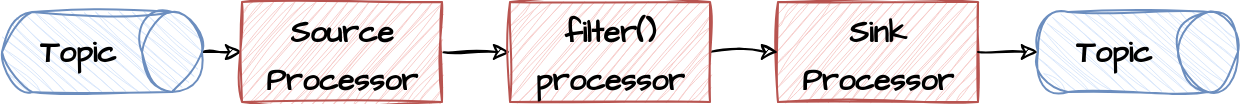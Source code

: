 <mxfile version="22.0.0" type="device">
  <diagram name="Page-1" id="ILFwwLQn4rlPoiTQhXq9">
    <mxGraphModel dx="1036" dy="606" grid="1" gridSize="10" guides="1" tooltips="1" connect="1" arrows="1" fold="1" page="1" pageScale="1" pageWidth="827" pageHeight="1169" math="0" shadow="0">
      <root>
        <mxCell id="0" />
        <mxCell id="1" parent="0" />
        <mxCell id="53R8YZ_QFolmdbLBiPOs-6" style="edgeStyle=orthogonalEdgeStyle;rounded=0;sketch=1;hachureGap=4;jiggle=2;curveFitting=1;orthogonalLoop=1;jettySize=auto;html=1;exitX=0.5;exitY=0;exitDx=0;exitDy=0;exitPerimeter=0;entryX=0;entryY=0.5;entryDx=0;entryDy=0;fontFamily=Architects Daughter;fontSource=https%3A%2F%2Ffonts.googleapis.com%2Fcss%3Ffamily%3DArchitects%2BDaughter;fontSize=16;" edge="1" parent="1" source="53R8YZ_QFolmdbLBiPOs-1" target="53R8YZ_QFolmdbLBiPOs-2">
          <mxGeometry relative="1" as="geometry" />
        </mxCell>
        <mxCell id="53R8YZ_QFolmdbLBiPOs-1" value="Topic" style="shape=cylinder3;whiteSpace=wrap;html=1;boundedLbl=1;backgroundOutline=1;size=15;sketch=1;hachureGap=4;jiggle=2;curveFitting=1;fontFamily=Architects Daughter;fontSource=https%3A%2F%2Ffonts.googleapis.com%2Fcss%3Ffamily%3DArchitects%2BDaughter;fontSize=15;rotation=90;horizontal=0;fontStyle=1;fillColor=#dae8fc;strokeColor=#6c8ebf;" vertex="1" parent="1">
          <mxGeometry x="140" y="250" width="40" height="100" as="geometry" />
        </mxCell>
        <mxCell id="53R8YZ_QFolmdbLBiPOs-10" style="edgeStyle=orthogonalEdgeStyle;rounded=0;sketch=1;hachureGap=4;jiggle=2;curveFitting=1;orthogonalLoop=1;jettySize=auto;html=1;exitX=1;exitY=0.5;exitDx=0;exitDy=0;entryX=0;entryY=0.5;entryDx=0;entryDy=0;fontFamily=Architects Daughter;fontSource=https%3A%2F%2Ffonts.googleapis.com%2Fcss%3Ffamily%3DArchitects%2BDaughter;fontSize=16;" edge="1" parent="1" source="53R8YZ_QFolmdbLBiPOs-2" target="53R8YZ_QFolmdbLBiPOs-9">
          <mxGeometry relative="1" as="geometry" />
        </mxCell>
        <mxCell id="53R8YZ_QFolmdbLBiPOs-2" value="&lt;b style=&quot;font-size: 15px;&quot;&gt;Source&lt;br&gt;Processor&lt;/b&gt;" style="rounded=0;whiteSpace=wrap;html=1;sketch=1;hachureGap=4;jiggle=2;curveFitting=1;fontFamily=Architects Daughter;fontSource=https%3A%2F%2Ffonts.googleapis.com%2Fcss%3Ffamily%3DArchitects%2BDaughter;fontSize=20;fillColor=#f8cecc;strokeColor=#b85450;" vertex="1" parent="1">
          <mxGeometry x="230" y="275" width="100" height="50" as="geometry" />
        </mxCell>
        <mxCell id="53R8YZ_QFolmdbLBiPOs-4" value="&lt;b style=&quot;font-size: 15px;&quot;&gt;Sink&lt;br&gt;Processor&lt;/b&gt;" style="rounded=0;whiteSpace=wrap;html=1;sketch=1;hachureGap=4;jiggle=2;curveFitting=1;fontFamily=Architects Daughter;fontSource=https%3A%2F%2Ffonts.googleapis.com%2Fcss%3Ffamily%3DArchitects%2BDaughter;fontSize=20;fillColor=#f8cecc;strokeColor=#b85450;" vertex="1" parent="1">
          <mxGeometry x="498" y="275" width="100" height="50" as="geometry" />
        </mxCell>
        <mxCell id="53R8YZ_QFolmdbLBiPOs-5" value="Topic" style="shape=cylinder3;whiteSpace=wrap;html=1;boundedLbl=1;backgroundOutline=1;size=15;sketch=1;hachureGap=4;jiggle=2;curveFitting=1;fontFamily=Architects Daughter;fontSource=https%3A%2F%2Ffonts.googleapis.com%2Fcss%3Ffamily%3DArchitects%2BDaughter;fontSize=15;rotation=90;horizontal=0;fontStyle=1;fillColor=#dae8fc;strokeColor=#6c8ebf;" vertex="1" parent="1">
          <mxGeometry x="658" y="250" width="40" height="100" as="geometry" />
        </mxCell>
        <mxCell id="53R8YZ_QFolmdbLBiPOs-8" style="edgeStyle=orthogonalEdgeStyle;rounded=0;sketch=1;hachureGap=4;jiggle=2;curveFitting=1;orthogonalLoop=1;jettySize=auto;html=1;exitX=1;exitY=0.5;exitDx=0;exitDy=0;entryX=0.5;entryY=1;entryDx=0;entryDy=0;entryPerimeter=0;fontFamily=Architects Daughter;fontSource=https%3A%2F%2Ffonts.googleapis.com%2Fcss%3Ffamily%3DArchitects%2BDaughter;fontSize=16;" edge="1" parent="1" source="53R8YZ_QFolmdbLBiPOs-4" target="53R8YZ_QFolmdbLBiPOs-5">
          <mxGeometry relative="1" as="geometry" />
        </mxCell>
        <mxCell id="53R8YZ_QFolmdbLBiPOs-11" style="edgeStyle=orthogonalEdgeStyle;rounded=0;sketch=1;hachureGap=4;jiggle=2;curveFitting=1;orthogonalLoop=1;jettySize=auto;html=1;exitX=1;exitY=0.5;exitDx=0;exitDy=0;entryX=0;entryY=0.5;entryDx=0;entryDy=0;fontFamily=Architects Daughter;fontSource=https%3A%2F%2Ffonts.googleapis.com%2Fcss%3Ffamily%3DArchitects%2BDaughter;fontSize=16;" edge="1" parent="1" source="53R8YZ_QFolmdbLBiPOs-9" target="53R8YZ_QFolmdbLBiPOs-4">
          <mxGeometry relative="1" as="geometry" />
        </mxCell>
        <mxCell id="53R8YZ_QFolmdbLBiPOs-9" value="&lt;font style=&quot;font-size: 15px;&quot;&gt;&lt;span style=&quot;&quot;&gt;filter()&lt;br&gt;&lt;/span&gt;processor&lt;/font&gt;" style="rounded=0;whiteSpace=wrap;html=1;sketch=1;hachureGap=4;jiggle=2;curveFitting=1;fontFamily=Architects Daughter;fontSource=https%3A%2F%2Ffonts.googleapis.com%2Fcss%3Ffamily%3DArchitects%2BDaughter;fontSize=20;fillColor=#f8cecc;strokeColor=#b85450;fontStyle=1" vertex="1" parent="1">
          <mxGeometry x="364" y="275" width="100" height="50" as="geometry" />
        </mxCell>
      </root>
    </mxGraphModel>
  </diagram>
</mxfile>
